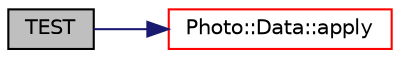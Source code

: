digraph "TEST"
{
 // LATEX_PDF_SIZE
  edge [fontname="Helvetica",fontsize="10",labelfontname="Helvetica",labelfontsize="10"];
  node [fontname="Helvetica",fontsize="10",shape=record];
  rankdir="LR";
  Node1 [label="TEST",height=0.2,width=0.4,color="black", fillcolor="grey75", style="filled", fontcolor="black",tooltip=" "];
  Node1 -> Node2 [color="midnightblue",fontsize="10",style="solid",fontname="Helvetica"];
  Node2 [label="Photo::Data::apply",height=0.2,width=0.4,color="red", fillcolor="white", style="filled",URL="$struct_photo_1_1_data.html#a08fbe960d4ddc3a2c2c49dd6a82acf25",tooltip=" "];
}
